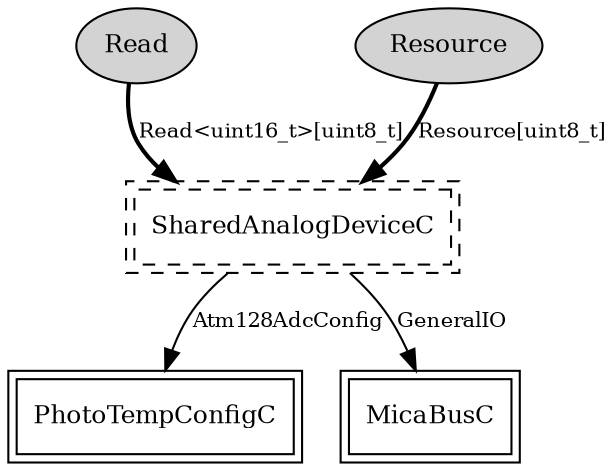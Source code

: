 digraph "tos.sensorboards.mda100.PhotoImplP" {
  n0x2ace837ef5a0 [shape=ellipse, style=filled, label="Read", fontsize=12];
  "PhotoImplP.SharedAnalogDeviceC" [fontsize=12, shape=box,peripheries=2, style=dashed, label="SharedAnalogDeviceC", URL="../chtml/tos.sensorboards.mda100.SharedAnalogDeviceC.html"];
  n0x2ace837f1370 [shape=ellipse, style=filled, label="Resource", fontsize=12];
  "PhotoImplP.SharedAnalogDeviceC" [fontsize=12, shape=box,peripheries=2, style=dashed, label="SharedAnalogDeviceC", URL="../chtml/tos.sensorboards.mda100.SharedAnalogDeviceC.html"];
  "PhotoImplP.SharedAnalogDeviceC" [fontsize=12, shape=box,peripheries=2, style=dashed, label="SharedAnalogDeviceC", URL="../chtml/tos.sensorboards.mda100.SharedAnalogDeviceC.html"];
  "PhotoTempConfigC" [fontsize=12, shape=box,peripheries=2, URL="../chtml/tos.sensorboards.mda100.PhotoTempConfigC.html"];
  "PhotoImplP.SharedAnalogDeviceC" [fontsize=12, shape=box,peripheries=2, style=dashed, label="SharedAnalogDeviceC", URL="../chtml/tos.sensorboards.mda100.SharedAnalogDeviceC.html"];
  "MicaBusC" [fontsize=12, shape=box,peripheries=2, URL="../chtml/tos.platforms.mica.MicaBusC.html"];
  "n0x2ace837ef5a0" -> "PhotoImplP.SharedAnalogDeviceC" [label="Read<uint16_t>[uint8_t]", style=bold, URL="../ihtml/tos.interfaces.Read.html", fontsize=10];
  "n0x2ace837f1370" -> "PhotoImplP.SharedAnalogDeviceC" [label="Resource[uint8_t]", style=bold, URL="../ihtml/tos.interfaces.Resource.html", fontsize=10];
  "PhotoImplP.SharedAnalogDeviceC" -> "PhotoTempConfigC" [label="Atm128AdcConfig", URL="../ihtml/tos.chips.atm128.adc.Atm128AdcConfig.html", fontsize=10];
  "PhotoImplP.SharedAnalogDeviceC" -> "MicaBusC" [label="GeneralIO", URL="../ihtml/tos.interfaces.GeneralIO.html", fontsize=10];
}
